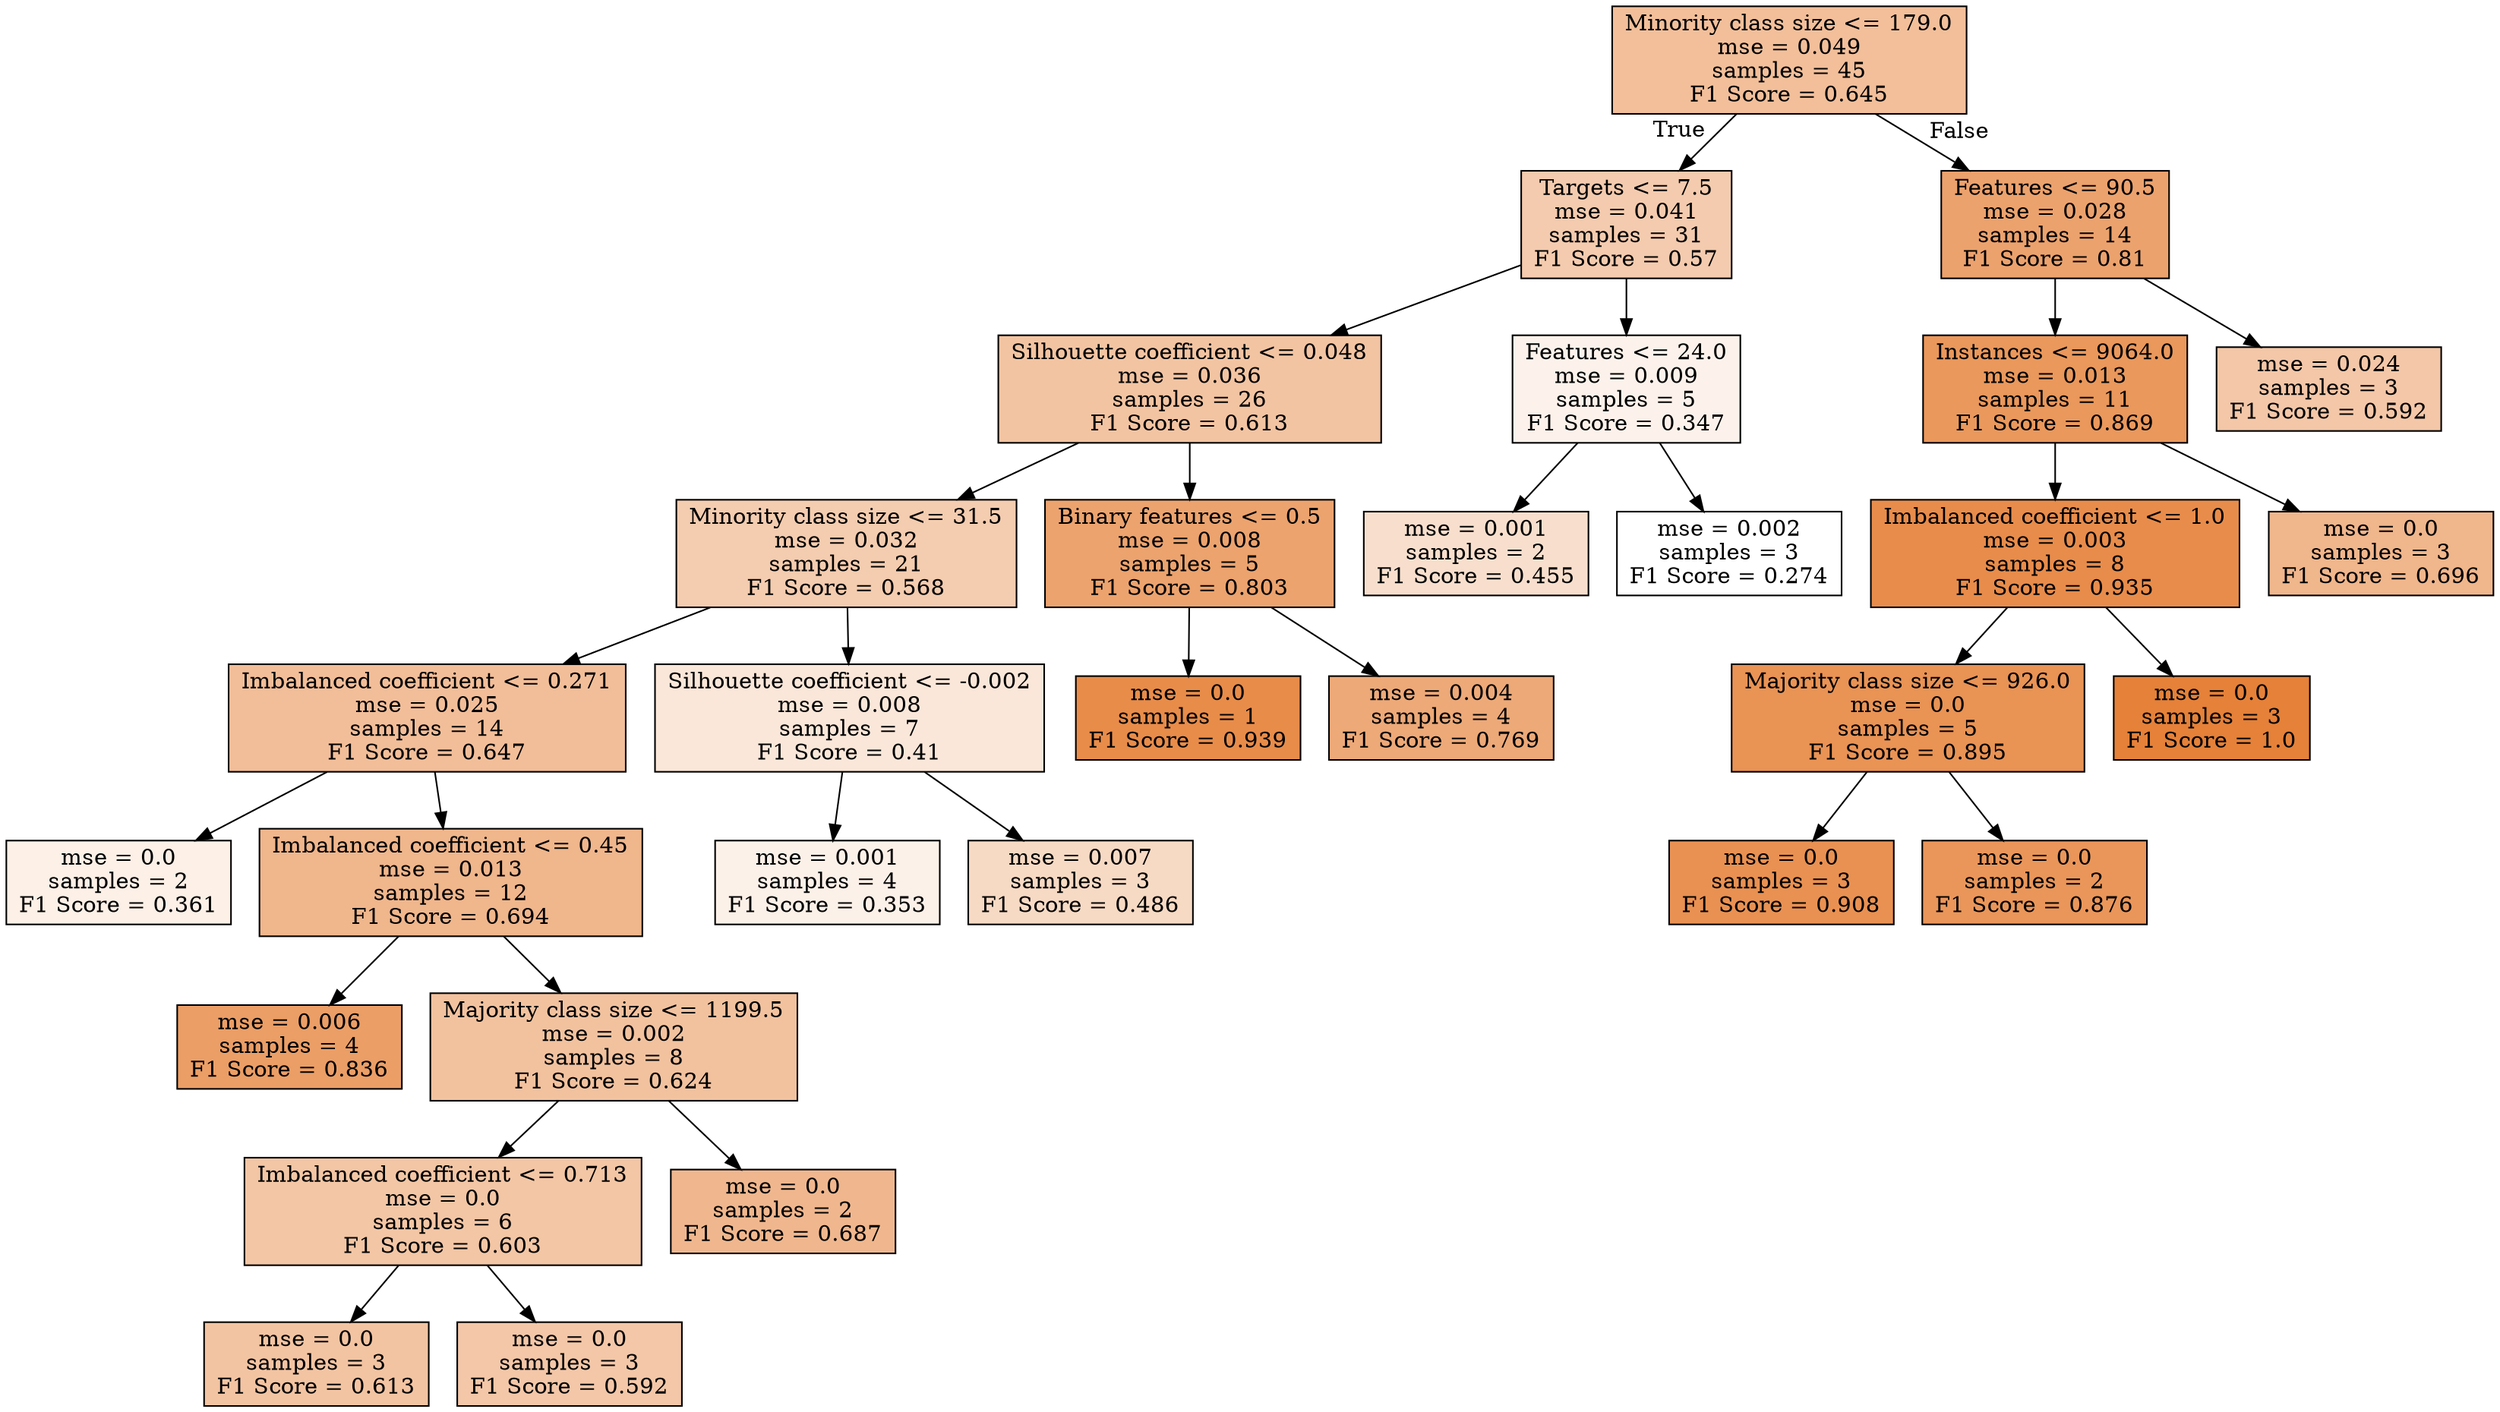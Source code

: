 digraph Tree {
node [shape=box, style="filled", color="black"] ;
0 [label="Minority class size <= 179.0\nmse = 0.049\nsamples = 45\nF1 Score = 0.645", fillcolor="#e5813982"] ;
1 [label="Targets <= 7.5\nmse = 0.041\nsamples = 31\nF1 Score = 0.57", fillcolor="#e5813968"] ;
0 -> 1 [labeldistance=2.5, labelangle=45, headlabel="True"] ;
2 [label="Silhouette coefficient <= 0.048\nmse = 0.036\nsamples = 26\nF1 Score = 0.613", fillcolor="#e5813977"] ;
1 -> 2 ;
3 [label="Minority class size <= 31.5\nmse = 0.032\nsamples = 21\nF1 Score = 0.568", fillcolor="#e5813967"] ;
2 -> 3 ;
4 [label="Imbalanced coefficient <= 0.271\nmse = 0.025\nsamples = 14\nF1 Score = 0.647", fillcolor="#e5813983"] ;
3 -> 4 ;
5 [label="mse = 0.0\nsamples = 2\nF1 Score = 0.361", fillcolor="#e581391e"] ;
4 -> 5 ;
6 [label="Imbalanced coefficient <= 0.45\nmse = 0.013\nsamples = 12\nF1 Score = 0.694", fillcolor="#e5813994"] ;
4 -> 6 ;
7 [label="mse = 0.006\nsamples = 4\nF1 Score = 0.836", fillcolor="#e58139c5"] ;
6 -> 7 ;
8 [label="Majority class size <= 1199.5\nmse = 0.002\nsamples = 8\nF1 Score = 0.624", fillcolor="#e581397b"] ;
6 -> 8 ;
9 [label="Imbalanced coefficient <= 0.713\nmse = 0.0\nsamples = 6\nF1 Score = 0.603", fillcolor="#e5813973"] ;
8 -> 9 ;
10 [label="mse = 0.0\nsamples = 3\nF1 Score = 0.613", fillcolor="#e5813977"] ;
9 -> 10 ;
11 [label="mse = 0.0\nsamples = 3\nF1 Score = 0.592", fillcolor="#e5813970"] ;
9 -> 11 ;
12 [label="mse = 0.0\nsamples = 2\nF1 Score = 0.687", fillcolor="#e5813991"] ;
8 -> 12 ;
13 [label="Silhouette coefficient <= -0.002\nmse = 0.008\nsamples = 7\nF1 Score = 0.41", fillcolor="#e5813930"] ;
3 -> 13 ;
14 [label="mse = 0.001\nsamples = 4\nF1 Score = 0.353", fillcolor="#e581391c"] ;
13 -> 14 ;
15 [label="mse = 0.007\nsamples = 3\nF1 Score = 0.486", fillcolor="#e581394b"] ;
13 -> 15 ;
16 [label="Binary features <= 0.5\nmse = 0.008\nsamples = 5\nF1 Score = 0.803", fillcolor="#e58139ba"] ;
2 -> 16 ;
17 [label="mse = 0.0\nsamples = 1\nF1 Score = 0.939", fillcolor="#e58139e9"] ;
16 -> 17 ;
18 [label="mse = 0.004\nsamples = 4\nF1 Score = 0.769", fillcolor="#e58139ae"] ;
16 -> 18 ;
19 [label="Features <= 24.0\nmse = 0.009\nsamples = 5\nF1 Score = 0.347", fillcolor="#e5813919"] ;
1 -> 19 ;
20 [label="mse = 0.001\nsamples = 2\nF1 Score = 0.455", fillcolor="#e5813940"] ;
19 -> 20 ;
21 [label="mse = 0.002\nsamples = 3\nF1 Score = 0.274", fillcolor="#e5813900"] ;
19 -> 21 ;
22 [label="Features <= 90.5\nmse = 0.028\nsamples = 14\nF1 Score = 0.81", fillcolor="#e58139bc"] ;
0 -> 22 [labeldistance=2.5, labelangle=-45, headlabel="False"] ;
23 [label="Instances <= 9064.0\nmse = 0.013\nsamples = 11\nF1 Score = 0.869", fillcolor="#e58139d1"] ;
22 -> 23 ;
24 [label="Imbalanced coefficient <= 1.0\nmse = 0.003\nsamples = 8\nF1 Score = 0.935", fillcolor="#e58139e8"] ;
23 -> 24 ;
25 [label="Majority class size <= 926.0\nmse = 0.0\nsamples = 5\nF1 Score = 0.895", fillcolor="#e58139da"] ;
24 -> 25 ;
26 [label="mse = 0.0\nsamples = 3\nF1 Score = 0.908", fillcolor="#e58139df"] ;
25 -> 26 ;
27 [label="mse = 0.0\nsamples = 2\nF1 Score = 0.876", fillcolor="#e58139d4"] ;
25 -> 27 ;
28 [label="mse = 0.0\nsamples = 3\nF1 Score = 1.0", fillcolor="#e58139ff"] ;
24 -> 28 ;
29 [label="mse = 0.0\nsamples = 3\nF1 Score = 0.696", fillcolor="#e5813994"] ;
23 -> 29 ;
30 [label="mse = 0.024\nsamples = 3\nF1 Score = 0.592", fillcolor="#e5813970"] ;
22 -> 30 ;
}